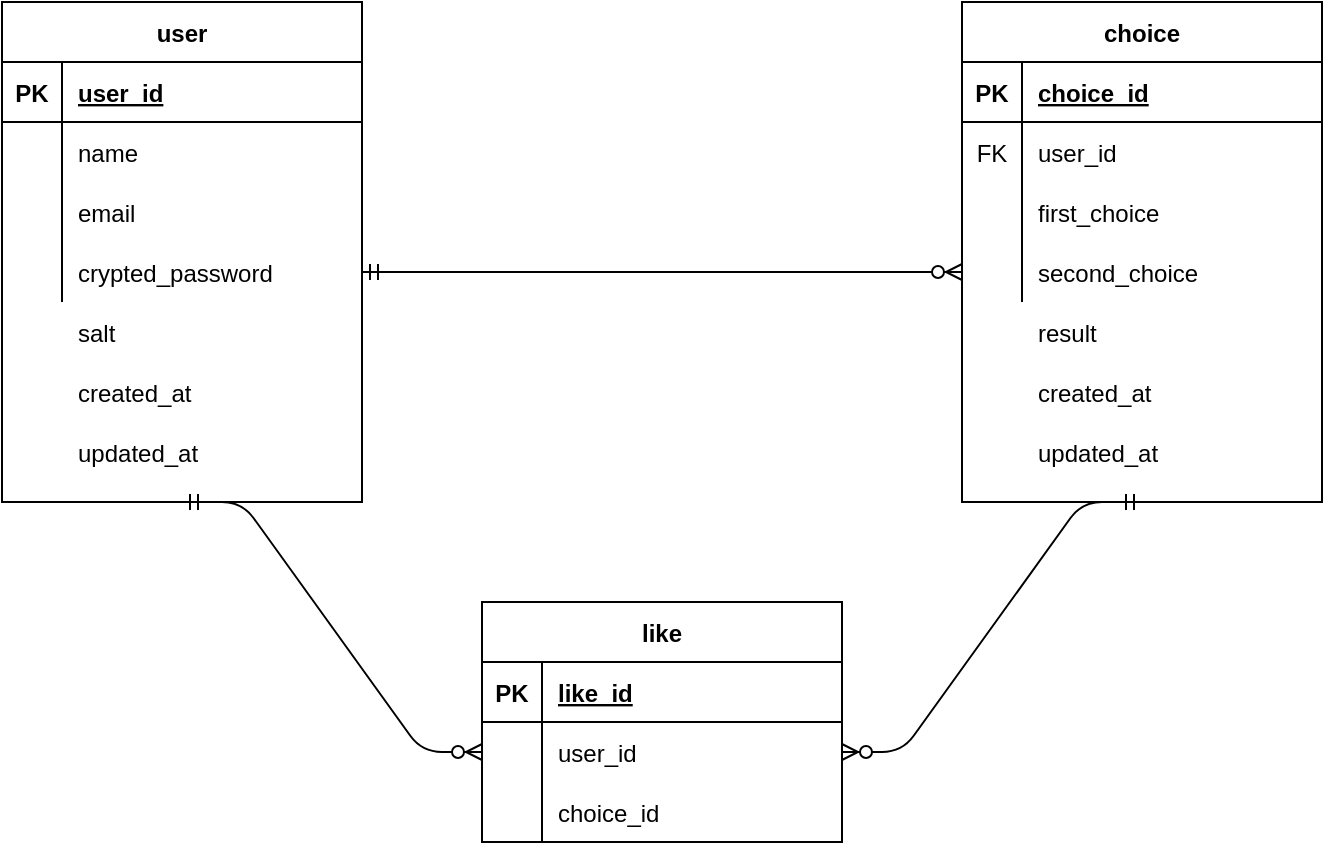 <mxfile version="14.1.8" type="github">
  <diagram id="C5RBs43oDa-KdzZeNtuy" name="Page-1">
    <mxGraphModel dx="946" dy="646" grid="1" gridSize="10" guides="1" tooltips="1" connect="1" arrows="1" fold="1" page="1" pageScale="1" pageWidth="827" pageHeight="1169" math="0" shadow="0">
      <root>
        <mxCell id="WIyWlLk6GJQsqaUBKTNV-0" />
        <mxCell id="WIyWlLk6GJQsqaUBKTNV-1" parent="WIyWlLk6GJQsqaUBKTNV-0" />
        <mxCell id="l0i7x62eAgYZ_ivTvQpw-68" value="user" style="shape=table;startSize=30;container=1;collapsible=1;childLayout=tableLayout;fixedRows=1;rowLines=0;fontStyle=1;align=center;resizeLast=1;" vertex="1" parent="WIyWlLk6GJQsqaUBKTNV-1">
          <mxGeometry x="90" y="300" width="180" height="250" as="geometry" />
        </mxCell>
        <mxCell id="l0i7x62eAgYZ_ivTvQpw-69" value="" style="shape=partialRectangle;collapsible=0;dropTarget=0;pointerEvents=0;fillColor=none;top=0;left=0;bottom=1;right=0;points=[[0,0.5],[1,0.5]];portConstraint=eastwest;" vertex="1" parent="l0i7x62eAgYZ_ivTvQpw-68">
          <mxGeometry y="30" width="180" height="30" as="geometry" />
        </mxCell>
        <mxCell id="l0i7x62eAgYZ_ivTvQpw-70" value="PK" style="shape=partialRectangle;connectable=0;fillColor=none;top=0;left=0;bottom=0;right=0;fontStyle=1;overflow=hidden;" vertex="1" parent="l0i7x62eAgYZ_ivTvQpw-69">
          <mxGeometry width="30" height="30" as="geometry" />
        </mxCell>
        <mxCell id="l0i7x62eAgYZ_ivTvQpw-71" value="user_id" style="shape=partialRectangle;connectable=0;fillColor=none;top=0;left=0;bottom=0;right=0;align=left;spacingLeft=6;fontStyle=5;overflow=hidden;" vertex="1" parent="l0i7x62eAgYZ_ivTvQpw-69">
          <mxGeometry x="30" width="150" height="30" as="geometry" />
        </mxCell>
        <mxCell id="l0i7x62eAgYZ_ivTvQpw-72" value="" style="shape=partialRectangle;collapsible=0;dropTarget=0;pointerEvents=0;fillColor=none;top=0;left=0;bottom=0;right=0;points=[[0,0.5],[1,0.5]];portConstraint=eastwest;" vertex="1" parent="l0i7x62eAgYZ_ivTvQpw-68">
          <mxGeometry y="60" width="180" height="30" as="geometry" />
        </mxCell>
        <mxCell id="l0i7x62eAgYZ_ivTvQpw-73" value="" style="shape=partialRectangle;connectable=0;fillColor=none;top=0;left=0;bottom=0;right=0;editable=1;overflow=hidden;" vertex="1" parent="l0i7x62eAgYZ_ivTvQpw-72">
          <mxGeometry width="30" height="30" as="geometry" />
        </mxCell>
        <mxCell id="l0i7x62eAgYZ_ivTvQpw-74" value="name" style="shape=partialRectangle;connectable=0;fillColor=none;top=0;left=0;bottom=0;right=0;align=left;spacingLeft=6;overflow=hidden;" vertex="1" parent="l0i7x62eAgYZ_ivTvQpw-72">
          <mxGeometry x="30" width="150" height="30" as="geometry" />
        </mxCell>
        <mxCell id="l0i7x62eAgYZ_ivTvQpw-75" value="" style="shape=partialRectangle;collapsible=0;dropTarget=0;pointerEvents=0;fillColor=none;top=0;left=0;bottom=0;right=0;points=[[0,0.5],[1,0.5]];portConstraint=eastwest;" vertex="1" parent="l0i7x62eAgYZ_ivTvQpw-68">
          <mxGeometry y="90" width="180" height="30" as="geometry" />
        </mxCell>
        <mxCell id="l0i7x62eAgYZ_ivTvQpw-76" value="" style="shape=partialRectangle;connectable=0;fillColor=none;top=0;left=0;bottom=0;right=0;editable=1;overflow=hidden;" vertex="1" parent="l0i7x62eAgYZ_ivTvQpw-75">
          <mxGeometry width="30" height="30" as="geometry" />
        </mxCell>
        <mxCell id="l0i7x62eAgYZ_ivTvQpw-77" value="email" style="shape=partialRectangle;connectable=0;fillColor=none;top=0;left=0;bottom=0;right=0;align=left;spacingLeft=6;overflow=hidden;" vertex="1" parent="l0i7x62eAgYZ_ivTvQpw-75">
          <mxGeometry x="30" width="150" height="30" as="geometry" />
        </mxCell>
        <mxCell id="l0i7x62eAgYZ_ivTvQpw-78" value="" style="shape=partialRectangle;collapsible=0;dropTarget=0;pointerEvents=0;fillColor=none;top=0;left=0;bottom=0;right=0;points=[[0,0.5],[1,0.5]];portConstraint=eastwest;" vertex="1" parent="l0i7x62eAgYZ_ivTvQpw-68">
          <mxGeometry y="120" width="180" height="30" as="geometry" />
        </mxCell>
        <mxCell id="l0i7x62eAgYZ_ivTvQpw-79" value="" style="shape=partialRectangle;connectable=0;fillColor=none;top=0;left=0;bottom=0;right=0;editable=1;overflow=hidden;" vertex="1" parent="l0i7x62eAgYZ_ivTvQpw-78">
          <mxGeometry width="30" height="30" as="geometry" />
        </mxCell>
        <mxCell id="l0i7x62eAgYZ_ivTvQpw-80" value="crypted_password" style="shape=partialRectangle;connectable=0;fillColor=none;top=0;left=0;bottom=0;right=0;align=left;spacingLeft=6;overflow=hidden;" vertex="1" parent="l0i7x62eAgYZ_ivTvQpw-78">
          <mxGeometry x="30" width="150" height="30" as="geometry" />
        </mxCell>
        <mxCell id="l0i7x62eAgYZ_ivTvQpw-85" value="salt" style="shape=partialRectangle;connectable=0;fillColor=none;top=0;left=0;bottom=0;right=0;align=left;spacingLeft=6;overflow=hidden;" vertex="1" parent="WIyWlLk6GJQsqaUBKTNV-1">
          <mxGeometry x="120" y="450" width="150" height="30" as="geometry" />
        </mxCell>
        <mxCell id="l0i7x62eAgYZ_ivTvQpw-87" value="created_at" style="shape=partialRectangle;connectable=0;fillColor=none;top=0;left=0;bottom=0;right=0;align=left;spacingLeft=6;overflow=hidden;" vertex="1" parent="WIyWlLk6GJQsqaUBKTNV-1">
          <mxGeometry x="120" y="480" width="150" height="30" as="geometry" />
        </mxCell>
        <mxCell id="l0i7x62eAgYZ_ivTvQpw-88" value="updated_at" style="shape=partialRectangle;connectable=0;fillColor=none;top=0;left=0;bottom=0;right=0;align=left;spacingLeft=6;overflow=hidden;" vertex="1" parent="WIyWlLk6GJQsqaUBKTNV-1">
          <mxGeometry x="120" y="510" width="150" height="30" as="geometry" />
        </mxCell>
        <mxCell id="l0i7x62eAgYZ_ivTvQpw-89" value="choice" style="shape=table;startSize=30;container=1;collapsible=1;childLayout=tableLayout;fixedRows=1;rowLines=0;fontStyle=1;align=center;resizeLast=1;" vertex="1" parent="WIyWlLk6GJQsqaUBKTNV-1">
          <mxGeometry x="570" y="300" width="180" height="250" as="geometry" />
        </mxCell>
        <mxCell id="l0i7x62eAgYZ_ivTvQpw-90" value="" style="shape=partialRectangle;collapsible=0;dropTarget=0;pointerEvents=0;fillColor=none;top=0;left=0;bottom=1;right=0;points=[[0,0.5],[1,0.5]];portConstraint=eastwest;" vertex="1" parent="l0i7x62eAgYZ_ivTvQpw-89">
          <mxGeometry y="30" width="180" height="30" as="geometry" />
        </mxCell>
        <mxCell id="l0i7x62eAgYZ_ivTvQpw-91" value="PK" style="shape=partialRectangle;connectable=0;fillColor=none;top=0;left=0;bottom=0;right=0;fontStyle=1;overflow=hidden;" vertex="1" parent="l0i7x62eAgYZ_ivTvQpw-90">
          <mxGeometry width="30" height="30" as="geometry" />
        </mxCell>
        <mxCell id="l0i7x62eAgYZ_ivTvQpw-92" value="choice_id" style="shape=partialRectangle;connectable=0;fillColor=none;top=0;left=0;bottom=0;right=0;align=left;spacingLeft=6;fontStyle=5;overflow=hidden;" vertex="1" parent="l0i7x62eAgYZ_ivTvQpw-90">
          <mxGeometry x="30" width="150" height="30" as="geometry" />
        </mxCell>
        <mxCell id="l0i7x62eAgYZ_ivTvQpw-93" value="" style="shape=partialRectangle;collapsible=0;dropTarget=0;pointerEvents=0;fillColor=none;top=0;left=0;bottom=0;right=0;points=[[0,0.5],[1,0.5]];portConstraint=eastwest;" vertex="1" parent="l0i7x62eAgYZ_ivTvQpw-89">
          <mxGeometry y="60" width="180" height="30" as="geometry" />
        </mxCell>
        <mxCell id="l0i7x62eAgYZ_ivTvQpw-94" value="FK" style="shape=partialRectangle;connectable=0;fillColor=none;top=0;left=0;bottom=0;right=0;editable=1;overflow=hidden;" vertex="1" parent="l0i7x62eAgYZ_ivTvQpw-93">
          <mxGeometry width="30" height="30" as="geometry" />
        </mxCell>
        <mxCell id="l0i7x62eAgYZ_ivTvQpw-95" value="user_id" style="shape=partialRectangle;connectable=0;fillColor=none;top=0;left=0;bottom=0;right=0;align=left;spacingLeft=6;overflow=hidden;" vertex="1" parent="l0i7x62eAgYZ_ivTvQpw-93">
          <mxGeometry x="30" width="150" height="30" as="geometry" />
        </mxCell>
        <mxCell id="l0i7x62eAgYZ_ivTvQpw-96" value="" style="shape=partialRectangle;collapsible=0;dropTarget=0;pointerEvents=0;fillColor=none;top=0;left=0;bottom=0;right=0;points=[[0,0.5],[1,0.5]];portConstraint=eastwest;" vertex="1" parent="l0i7x62eAgYZ_ivTvQpw-89">
          <mxGeometry y="90" width="180" height="30" as="geometry" />
        </mxCell>
        <mxCell id="l0i7x62eAgYZ_ivTvQpw-97" value="" style="shape=partialRectangle;connectable=0;fillColor=none;top=0;left=0;bottom=0;right=0;editable=1;overflow=hidden;" vertex="1" parent="l0i7x62eAgYZ_ivTvQpw-96">
          <mxGeometry width="30" height="30" as="geometry" />
        </mxCell>
        <mxCell id="l0i7x62eAgYZ_ivTvQpw-98" value="first_choice" style="shape=partialRectangle;connectable=0;fillColor=none;top=0;left=0;bottom=0;right=0;align=left;spacingLeft=6;overflow=hidden;" vertex="1" parent="l0i7x62eAgYZ_ivTvQpw-96">
          <mxGeometry x="30" width="150" height="30" as="geometry" />
        </mxCell>
        <mxCell id="l0i7x62eAgYZ_ivTvQpw-99" value="" style="shape=partialRectangle;collapsible=0;dropTarget=0;pointerEvents=0;fillColor=none;top=0;left=0;bottom=0;right=0;points=[[0,0.5],[1,0.5]];portConstraint=eastwest;" vertex="1" parent="l0i7x62eAgYZ_ivTvQpw-89">
          <mxGeometry y="120" width="180" height="30" as="geometry" />
        </mxCell>
        <mxCell id="l0i7x62eAgYZ_ivTvQpw-100" value="" style="shape=partialRectangle;connectable=0;fillColor=none;top=0;left=0;bottom=0;right=0;editable=1;overflow=hidden;" vertex="1" parent="l0i7x62eAgYZ_ivTvQpw-99">
          <mxGeometry width="30" height="30" as="geometry" />
        </mxCell>
        <mxCell id="l0i7x62eAgYZ_ivTvQpw-101" value="second_choice" style="shape=partialRectangle;connectable=0;fillColor=none;top=0;left=0;bottom=0;right=0;align=left;spacingLeft=6;overflow=hidden;" vertex="1" parent="l0i7x62eAgYZ_ivTvQpw-99">
          <mxGeometry x="30" width="150" height="30" as="geometry" />
        </mxCell>
        <mxCell id="l0i7x62eAgYZ_ivTvQpw-102" value="result" style="shape=partialRectangle;connectable=0;fillColor=none;top=0;left=0;bottom=0;right=0;align=left;spacingLeft=6;overflow=hidden;" vertex="1" parent="WIyWlLk6GJQsqaUBKTNV-1">
          <mxGeometry x="600" y="450" width="150" height="30" as="geometry" />
        </mxCell>
        <mxCell id="l0i7x62eAgYZ_ivTvQpw-103" value="created_at" style="shape=partialRectangle;connectable=0;fillColor=none;top=0;left=0;bottom=0;right=0;align=left;spacingLeft=6;overflow=hidden;" vertex="1" parent="WIyWlLk6GJQsqaUBKTNV-1">
          <mxGeometry x="600" y="480" width="150" height="30" as="geometry" />
        </mxCell>
        <mxCell id="l0i7x62eAgYZ_ivTvQpw-104" value="updated_at" style="shape=partialRectangle;connectable=0;fillColor=none;top=0;left=0;bottom=0;right=0;align=left;spacingLeft=6;overflow=hidden;" vertex="1" parent="WIyWlLk6GJQsqaUBKTNV-1">
          <mxGeometry x="600" y="510" width="150" height="30" as="geometry" />
        </mxCell>
        <mxCell id="l0i7x62eAgYZ_ivTvQpw-105" value="" style="edgeStyle=entityRelationEdgeStyle;fontSize=12;html=1;endArrow=ERzeroToMany;startArrow=ERmandOne;exitX=1;exitY=0.5;exitDx=0;exitDy=0;entryX=0;entryY=0.5;entryDx=0;entryDy=0;" edge="1" parent="WIyWlLk6GJQsqaUBKTNV-1" source="l0i7x62eAgYZ_ivTvQpw-78" target="l0i7x62eAgYZ_ivTvQpw-99">
          <mxGeometry width="100" height="100" relative="1" as="geometry">
            <mxPoint x="360" y="580" as="sourcePoint" />
            <mxPoint x="460" y="480" as="targetPoint" />
          </mxGeometry>
        </mxCell>
        <mxCell id="l0i7x62eAgYZ_ivTvQpw-106" value="like" style="shape=table;startSize=30;container=1;collapsible=1;childLayout=tableLayout;fixedRows=1;rowLines=0;fontStyle=1;align=center;resizeLast=1;" vertex="1" parent="WIyWlLk6GJQsqaUBKTNV-1">
          <mxGeometry x="330" y="600" width="180" height="120" as="geometry" />
        </mxCell>
        <mxCell id="l0i7x62eAgYZ_ivTvQpw-107" value="" style="shape=partialRectangle;collapsible=0;dropTarget=0;pointerEvents=0;fillColor=none;top=0;left=0;bottom=1;right=0;points=[[0,0.5],[1,0.5]];portConstraint=eastwest;" vertex="1" parent="l0i7x62eAgYZ_ivTvQpw-106">
          <mxGeometry y="30" width="180" height="30" as="geometry" />
        </mxCell>
        <mxCell id="l0i7x62eAgYZ_ivTvQpw-108" value="PK" style="shape=partialRectangle;connectable=0;fillColor=none;top=0;left=0;bottom=0;right=0;fontStyle=1;overflow=hidden;" vertex="1" parent="l0i7x62eAgYZ_ivTvQpw-107">
          <mxGeometry width="30" height="30" as="geometry" />
        </mxCell>
        <mxCell id="l0i7x62eAgYZ_ivTvQpw-109" value="like_id" style="shape=partialRectangle;connectable=0;fillColor=none;top=0;left=0;bottom=0;right=0;align=left;spacingLeft=6;fontStyle=5;overflow=hidden;" vertex="1" parent="l0i7x62eAgYZ_ivTvQpw-107">
          <mxGeometry x="30" width="150" height="30" as="geometry" />
        </mxCell>
        <mxCell id="l0i7x62eAgYZ_ivTvQpw-110" value="" style="shape=partialRectangle;collapsible=0;dropTarget=0;pointerEvents=0;fillColor=none;top=0;left=0;bottom=0;right=0;points=[[0,0.5],[1,0.5]];portConstraint=eastwest;" vertex="1" parent="l0i7x62eAgYZ_ivTvQpw-106">
          <mxGeometry y="60" width="180" height="30" as="geometry" />
        </mxCell>
        <mxCell id="l0i7x62eAgYZ_ivTvQpw-111" value="" style="shape=partialRectangle;connectable=0;fillColor=none;top=0;left=0;bottom=0;right=0;editable=1;overflow=hidden;" vertex="1" parent="l0i7x62eAgYZ_ivTvQpw-110">
          <mxGeometry width="30" height="30" as="geometry" />
        </mxCell>
        <mxCell id="l0i7x62eAgYZ_ivTvQpw-112" value="user_id" style="shape=partialRectangle;connectable=0;fillColor=none;top=0;left=0;bottom=0;right=0;align=left;spacingLeft=6;overflow=hidden;" vertex="1" parent="l0i7x62eAgYZ_ivTvQpw-110">
          <mxGeometry x="30" width="150" height="30" as="geometry" />
        </mxCell>
        <mxCell id="l0i7x62eAgYZ_ivTvQpw-113" value="" style="shape=partialRectangle;collapsible=0;dropTarget=0;pointerEvents=0;fillColor=none;top=0;left=0;bottom=0;right=0;points=[[0,0.5],[1,0.5]];portConstraint=eastwest;" vertex="1" parent="l0i7x62eAgYZ_ivTvQpw-106">
          <mxGeometry y="90" width="180" height="30" as="geometry" />
        </mxCell>
        <mxCell id="l0i7x62eAgYZ_ivTvQpw-114" value="" style="shape=partialRectangle;connectable=0;fillColor=none;top=0;left=0;bottom=0;right=0;editable=1;overflow=hidden;" vertex="1" parent="l0i7x62eAgYZ_ivTvQpw-113">
          <mxGeometry width="30" height="30" as="geometry" />
        </mxCell>
        <mxCell id="l0i7x62eAgYZ_ivTvQpw-115" value="choice_id" style="shape=partialRectangle;connectable=0;fillColor=none;top=0;left=0;bottom=0;right=0;align=left;spacingLeft=6;overflow=hidden;" vertex="1" parent="l0i7x62eAgYZ_ivTvQpw-113">
          <mxGeometry x="30" width="150" height="30" as="geometry" />
        </mxCell>
        <mxCell id="l0i7x62eAgYZ_ivTvQpw-119" value="" style="edgeStyle=entityRelationEdgeStyle;fontSize=12;html=1;endArrow=ERzeroToMany;startArrow=ERmandOne;exitX=0.5;exitY=1;exitDx=0;exitDy=0;entryX=0;entryY=0.5;entryDx=0;entryDy=0;" edge="1" parent="WIyWlLk6GJQsqaUBKTNV-1" source="l0i7x62eAgYZ_ivTvQpw-68" target="l0i7x62eAgYZ_ivTvQpw-110">
          <mxGeometry width="100" height="100" relative="1" as="geometry">
            <mxPoint x="340" y="590" as="sourcePoint" />
            <mxPoint x="440" y="490" as="targetPoint" />
          </mxGeometry>
        </mxCell>
        <mxCell id="l0i7x62eAgYZ_ivTvQpw-120" value="" style="edgeStyle=entityRelationEdgeStyle;fontSize=12;html=1;endArrow=ERzeroToMany;startArrow=ERmandOne;exitX=0.5;exitY=1;exitDx=0;exitDy=0;entryX=1;entryY=0.5;entryDx=0;entryDy=0;" edge="1" parent="WIyWlLk6GJQsqaUBKTNV-1" source="l0i7x62eAgYZ_ivTvQpw-89" target="l0i7x62eAgYZ_ivTvQpw-110">
          <mxGeometry width="100" height="100" relative="1" as="geometry">
            <mxPoint x="340" y="590" as="sourcePoint" />
            <mxPoint x="440" y="490" as="targetPoint" />
          </mxGeometry>
        </mxCell>
      </root>
    </mxGraphModel>
  </diagram>
</mxfile>
